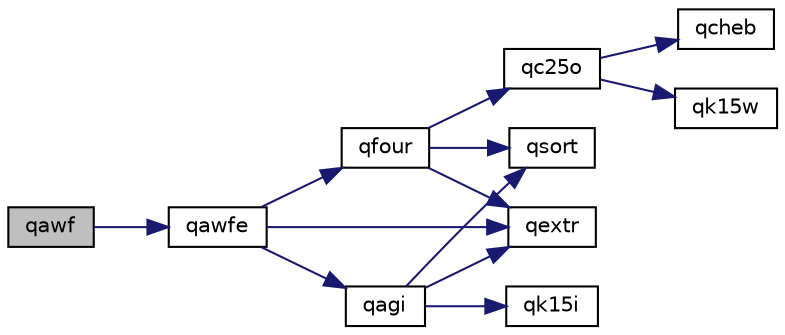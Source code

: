 digraph G
{
  edge [fontname="Helvetica",fontsize="10",labelfontname="Helvetica",labelfontsize="10"];
  node [fontname="Helvetica",fontsize="10",shape=record];
  rankdir=LR;
  Node1 [label="qawf",height=0.2,width=0.4,color="black", fillcolor="grey75", style="filled" fontcolor="black"];
  Node1 -> Node2 [color="midnightblue",fontsize="10",style="solid",fontname="Helvetica"];
  Node2 [label="qawfe",height=0.2,width=0.4,color="black", fillcolor="white", style="filled",URL="$quadpack_8f90.html#abe17af7f3ad5cf264791d326bbd15192"];
  Node2 -> Node3 [color="midnightblue",fontsize="10",style="solid",fontname="Helvetica"];
  Node3 [label="qagi",height=0.2,width=0.4,color="black", fillcolor="white", style="filled",URL="$quadpack_8f90.html#ac59eaf7c56c1d421d129425895fa0107"];
  Node3 -> Node4 [color="midnightblue",fontsize="10",style="solid",fontname="Helvetica"];
  Node4 [label="qextr",height=0.2,width=0.4,color="black", fillcolor="white", style="filled",URL="$quadpack_8f90.html#a5a75101d080f224c63adde98a0e64386"];
  Node3 -> Node5 [color="midnightblue",fontsize="10",style="solid",fontname="Helvetica"];
  Node5 [label="qk15i",height=0.2,width=0.4,color="black", fillcolor="white", style="filled",URL="$quadpack_8f90.html#a59164415fc33f2f3bf4ebc4ee2220f7e"];
  Node3 -> Node6 [color="midnightblue",fontsize="10",style="solid",fontname="Helvetica"];
  Node6 [label="qsort",height=0.2,width=0.4,color="black", fillcolor="white", style="filled",URL="$quadpack_8f90.html#a55e08a684c5a6315fb37dd0fdc66d8e6"];
  Node2 -> Node4 [color="midnightblue",fontsize="10",style="solid",fontname="Helvetica"];
  Node2 -> Node7 [color="midnightblue",fontsize="10",style="solid",fontname="Helvetica"];
  Node7 [label="qfour",height=0.2,width=0.4,color="black", fillcolor="white", style="filled",URL="$quadpack_8f90.html#abbba06307e0e8c4daa2651945570ba1c"];
  Node7 -> Node8 [color="midnightblue",fontsize="10",style="solid",fontname="Helvetica"];
  Node8 [label="qc25o",height=0.2,width=0.4,color="black", fillcolor="white", style="filled",URL="$quadpack_8f90.html#ab0843f4831942d2c9bf3430cb71aca06"];
  Node8 -> Node9 [color="midnightblue",fontsize="10",style="solid",fontname="Helvetica"];
  Node9 [label="qcheb",height=0.2,width=0.4,color="black", fillcolor="white", style="filled",URL="$quadpack_8f90.html#ad5beefcfdb335ea68ccf8397536c8c36"];
  Node8 -> Node10 [color="midnightblue",fontsize="10",style="solid",fontname="Helvetica"];
  Node10 [label="qk15w",height=0.2,width=0.4,color="black", fillcolor="white", style="filled",URL="$quadpack_8f90.html#a0c083838940925726abd5bc85fa29587"];
  Node7 -> Node4 [color="midnightblue",fontsize="10",style="solid",fontname="Helvetica"];
  Node7 -> Node6 [color="midnightblue",fontsize="10",style="solid",fontname="Helvetica"];
}
